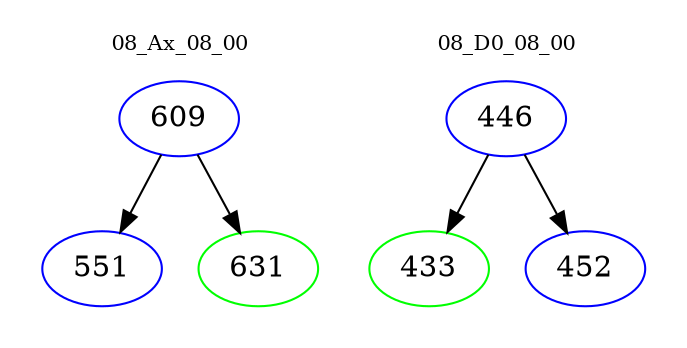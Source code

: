digraph{
subgraph cluster_0 {
color = white
label = "08_Ax_08_00";
fontsize=10;
T0_609 [label="609", color="blue"]
T0_609 -> T0_551 [color="black"]
T0_551 [label="551", color="blue"]
T0_609 -> T0_631 [color="black"]
T0_631 [label="631", color="green"]
}
subgraph cluster_1 {
color = white
label = "08_D0_08_00";
fontsize=10;
T1_446 [label="446", color="blue"]
T1_446 -> T1_433 [color="black"]
T1_433 [label="433", color="green"]
T1_446 -> T1_452 [color="black"]
T1_452 [label="452", color="blue"]
}
}
